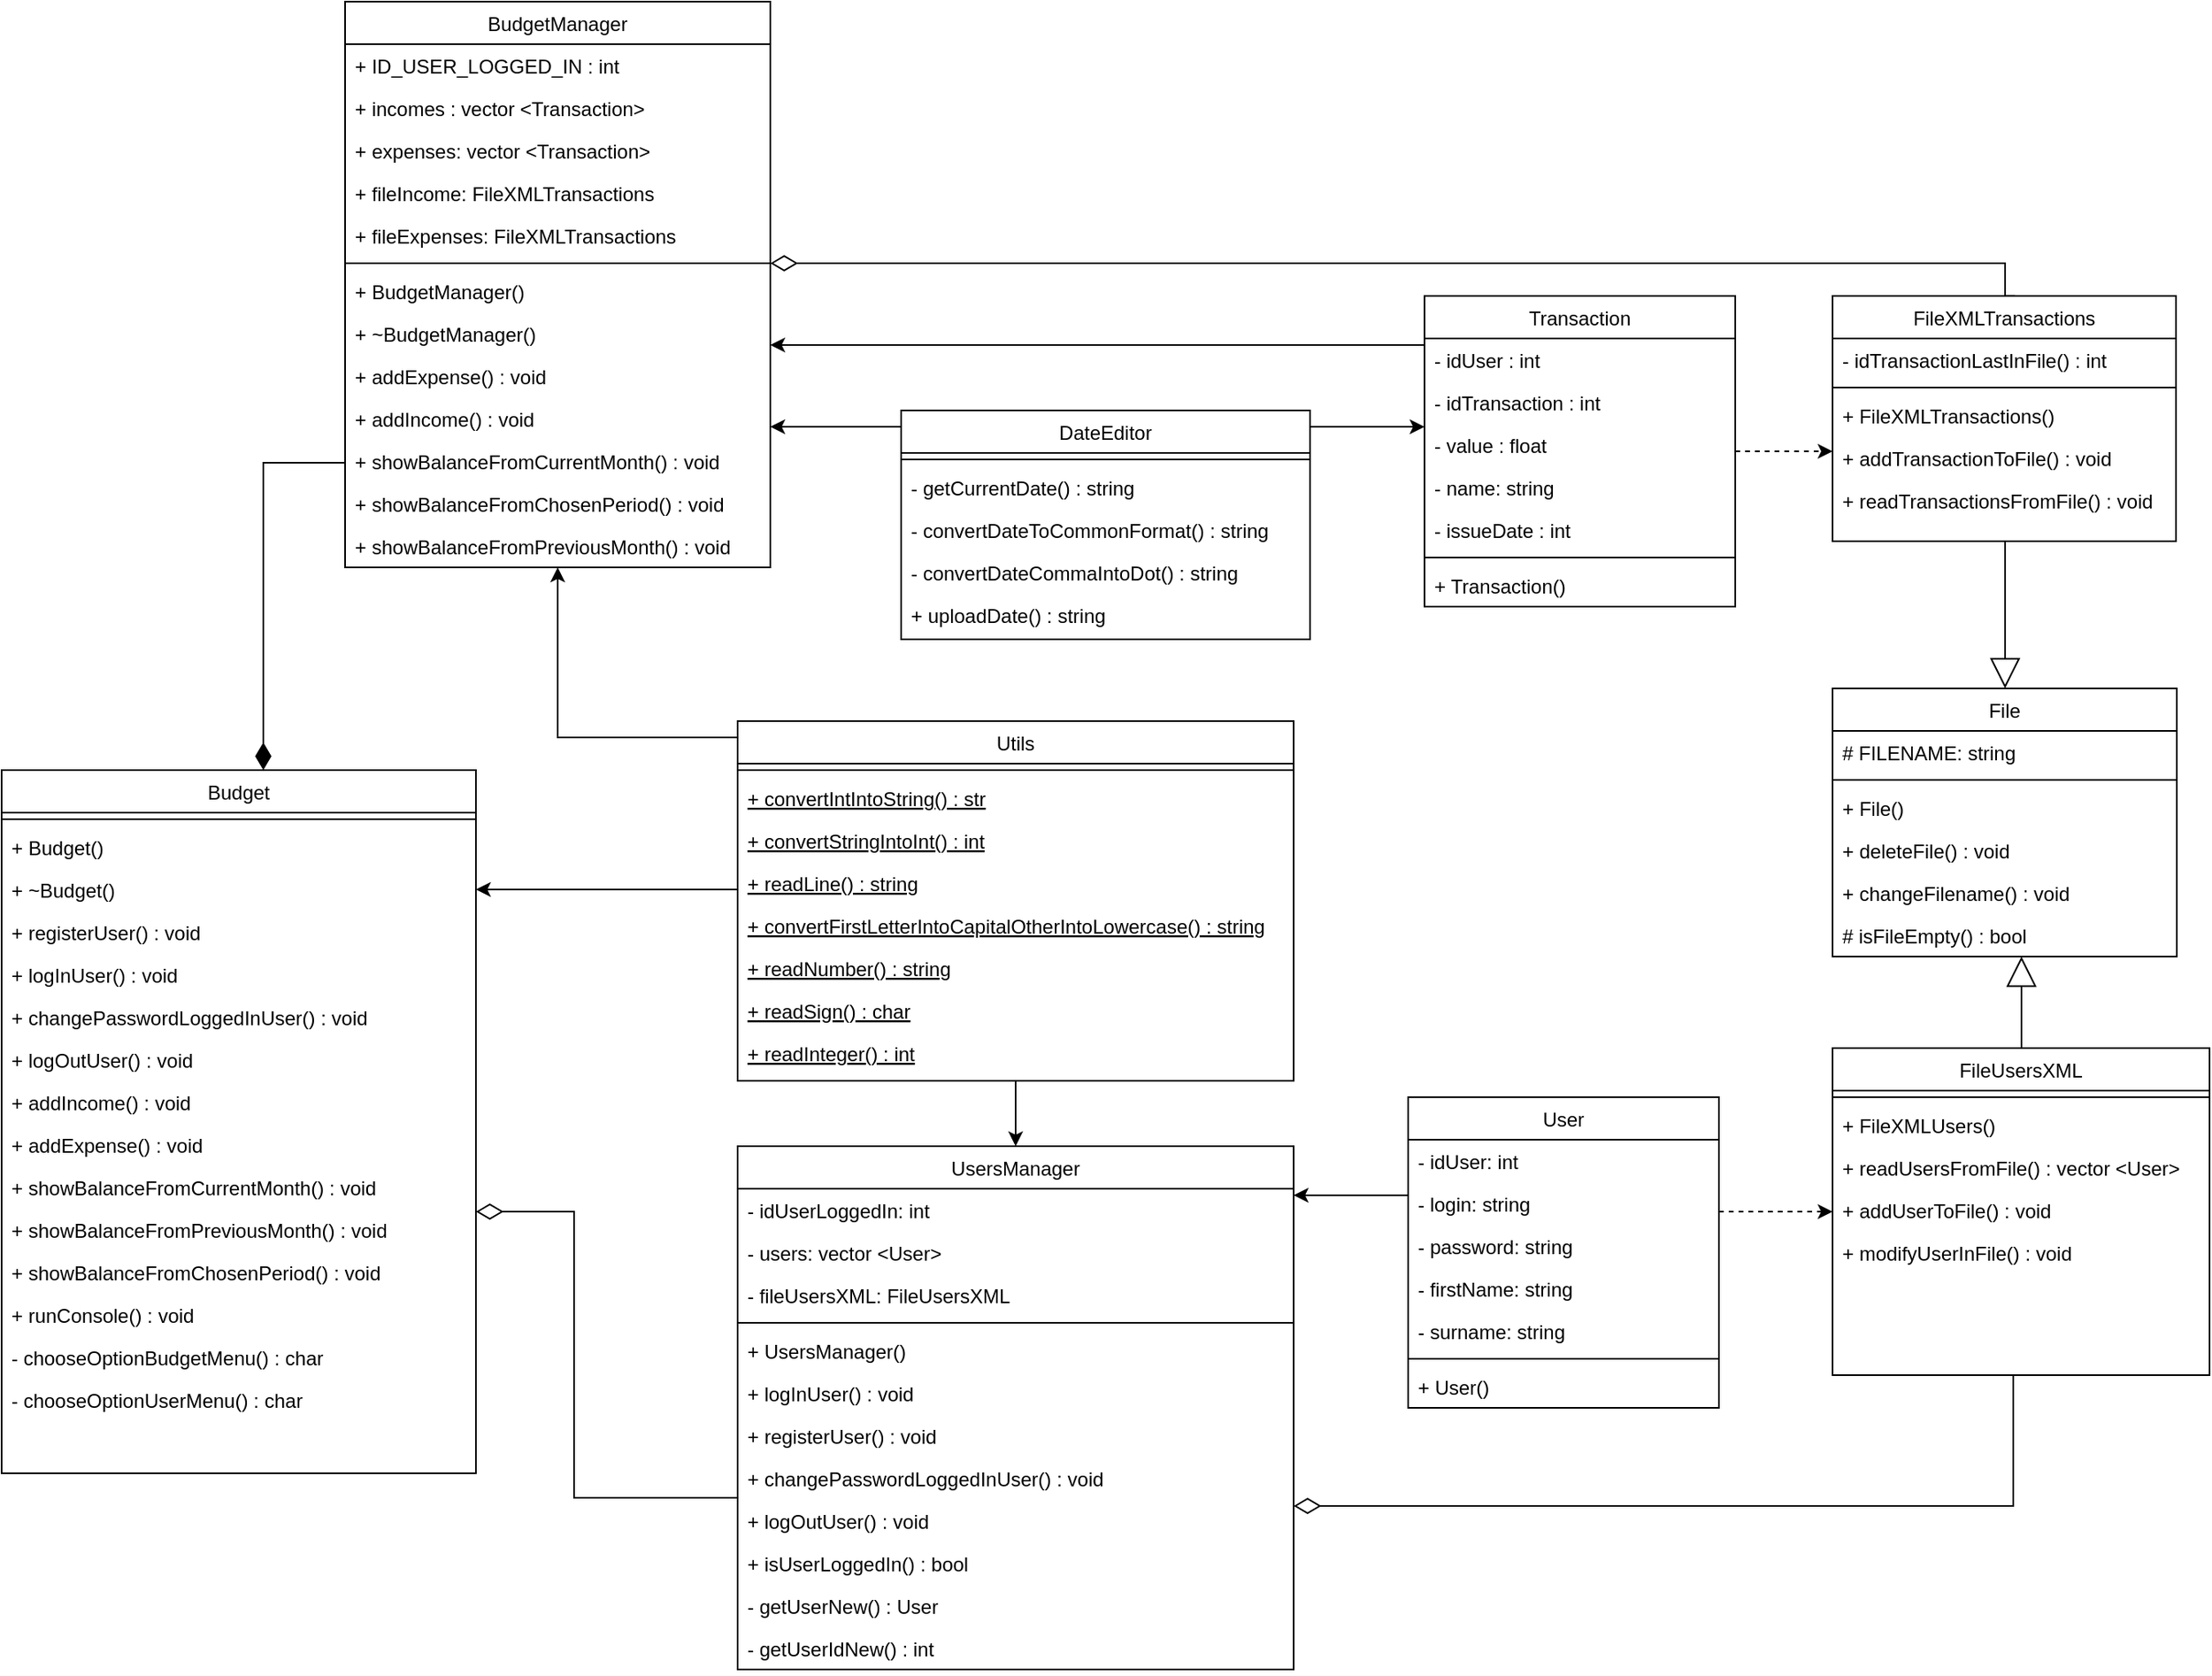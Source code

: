 <mxfile version="14.5.1" type="device"><diagram id="PgTVeZv_qj1ipC6iHO9D" name="Page-1"><mxGraphModel dx="1880" dy="493" grid="1" gridSize="10" guides="1" tooltips="1" connect="1" arrows="1" fold="1" page="1" pageScale="1" pageWidth="827" pageHeight="1169" math="0" shadow="0"><root><mxCell id="0"/><mxCell id="1" parent="0"/><mxCell id="b6l7iNQ2sFVnFvezcEVe-33" value="FileUsersXML" style="swimlane;fontStyle=0;align=center;verticalAlign=top;childLayout=stackLayout;horizontal=1;startSize=26;horizontalStack=0;resizeParent=1;resizeLast=0;collapsible=1;marginBottom=0;rounded=0;shadow=0;strokeWidth=1;" parent="1" vertex="1"><mxGeometry x="449.5" y="720" width="230.5" height="200" as="geometry"><mxRectangle x="230" y="140" width="160" height="26" as="alternateBounds"/></mxGeometry></mxCell><mxCell id="b6l7iNQ2sFVnFvezcEVe-34" value="" style="line;html=1;strokeWidth=1;align=left;verticalAlign=middle;spacingTop=-1;spacingLeft=3;spacingRight=3;rotatable=0;labelPosition=right;points=[];portConstraint=eastwest;" parent="b6l7iNQ2sFVnFvezcEVe-33" vertex="1"><mxGeometry y="26" width="230.5" height="8" as="geometry"/></mxCell><mxCell id="b6l7iNQ2sFVnFvezcEVe-35" value="+ FileXMLUsers()" style="text;align=left;verticalAlign=top;spacingLeft=4;spacingRight=4;overflow=hidden;rotatable=0;points=[[0,0.5],[1,0.5]];portConstraint=eastwest;" parent="b6l7iNQ2sFVnFvezcEVe-33" vertex="1"><mxGeometry y="34" width="230.5" height="26" as="geometry"/></mxCell><mxCell id="b6l7iNQ2sFVnFvezcEVe-37" value="+ readUsersFromFile() : vector &lt;User&gt;" style="text;align=left;verticalAlign=top;spacingLeft=4;spacingRight=4;overflow=hidden;rotatable=0;points=[[0,0.5],[1,0.5]];portConstraint=eastwest;" parent="b6l7iNQ2sFVnFvezcEVe-33" vertex="1"><mxGeometry y="60" width="230.5" height="26" as="geometry"/></mxCell><mxCell id="b6l7iNQ2sFVnFvezcEVe-36" value="+ addUserToFile() : void" style="text;align=left;verticalAlign=top;spacingLeft=4;spacingRight=4;overflow=hidden;rotatable=0;points=[[0,0.5],[1,0.5]];portConstraint=eastwest;" parent="b6l7iNQ2sFVnFvezcEVe-33" vertex="1"><mxGeometry y="86" width="230.5" height="26" as="geometry"/></mxCell><mxCell id="b6l7iNQ2sFVnFvezcEVe-38" value="+ modifyUserInFile() : void" style="text;align=left;verticalAlign=top;spacingLeft=4;spacingRight=4;overflow=hidden;rotatable=0;points=[[0,0.5],[1,0.5]];portConstraint=eastwest;" parent="b6l7iNQ2sFVnFvezcEVe-33" vertex="1"><mxGeometry y="112" width="230.5" height="26" as="geometry"/></mxCell><mxCell id="b6l7iNQ2sFVnFvezcEVe-41" style="edgeStyle=orthogonalEdgeStyle;rounded=0;orthogonalLoop=1;jettySize=auto;html=1;dashed=1;" parent="1" source="b6l7iNQ2sFVnFvezcEVe-60" target="b6l7iNQ2sFVnFvezcEVe-33" edge="1"><mxGeometry relative="1" as="geometry"><Array as="points"><mxPoint x="400" y="820"/><mxPoint x="400" y="820"/></Array><mxPoint x="370" y="810" as="sourcePoint"/></mxGeometry></mxCell><mxCell id="b6l7iNQ2sFVnFvezcEVe-42" value="" style="endArrow=0;html=1;endSize=12;startArrow=diamondThin;startSize=14;startFill=0;edgeStyle=orthogonalEdgeStyle;align=left;verticalAlign=bottom;rounded=0" parent="1" target="b6l7iNQ2sFVnFvezcEVe-33" edge="1"><mxGeometry x="-0.682" y="-30" relative="1" as="geometry"><mxPoint x="120" y="1000" as="sourcePoint"/><mxPoint x="450" y="880" as="targetPoint"/><Array as="points"><mxPoint x="560" y="1000"/></Array><mxPoint as="offset"/></mxGeometry></mxCell><mxCell id="b6l7iNQ2sFVnFvezcEVe-43" value="UsersManager" style="swimlane;fontStyle=0;align=center;verticalAlign=top;childLayout=stackLayout;horizontal=1;startSize=26;horizontalStack=0;resizeParent=1;resizeLast=0;collapsible=1;marginBottom=0;rounded=0;shadow=0;strokeWidth=1;" parent="1" vertex="1"><mxGeometry x="-220" y="780" width="340" height="320" as="geometry"><mxRectangle x="230" y="140" width="160" height="26" as="alternateBounds"/></mxGeometry></mxCell><mxCell id="b6l7iNQ2sFVnFvezcEVe-44" value="- idUserLoggedIn: int" style="text;align=left;verticalAlign=top;spacingLeft=4;spacingRight=4;overflow=hidden;rotatable=0;points=[[0,0.5],[1,0.5]];portConstraint=eastwest;" parent="b6l7iNQ2sFVnFvezcEVe-43" vertex="1"><mxGeometry y="26" width="340" height="26" as="geometry"/></mxCell><mxCell id="b6l7iNQ2sFVnFvezcEVe-45" value="- users: vector &lt;User&gt;" style="text;align=left;verticalAlign=top;spacingLeft=4;spacingRight=4;overflow=hidden;rotatable=0;points=[[0,0.5],[1,0.5]];portConstraint=eastwest;rounded=0;shadow=0;html=0;" parent="b6l7iNQ2sFVnFvezcEVe-43" vertex="1"><mxGeometry y="52" width="340" height="26" as="geometry"/></mxCell><mxCell id="b6l7iNQ2sFVnFvezcEVe-46" value="- fileUsersXML: FileUsersXML" style="text;align=left;verticalAlign=top;spacingLeft=4;spacingRight=4;overflow=hidden;rotatable=0;points=[[0,0.5],[1,0.5]];portConstraint=eastwest;rounded=0;shadow=0;html=0;" parent="b6l7iNQ2sFVnFvezcEVe-43" vertex="1"><mxGeometry y="78" width="340" height="26" as="geometry"/></mxCell><mxCell id="b6l7iNQ2sFVnFvezcEVe-47" value="" style="line;html=1;strokeWidth=1;align=left;verticalAlign=middle;spacingTop=-1;spacingLeft=3;spacingRight=3;rotatable=0;labelPosition=right;points=[];portConstraint=eastwest;" parent="b6l7iNQ2sFVnFvezcEVe-43" vertex="1"><mxGeometry y="104" width="340" height="8" as="geometry"/></mxCell><mxCell id="b6l7iNQ2sFVnFvezcEVe-48" value="+ UsersManager()" style="text;align=left;verticalAlign=top;spacingLeft=4;spacingRight=4;overflow=hidden;rotatable=0;points=[[0,0.5],[1,0.5]];portConstraint=eastwest;" parent="b6l7iNQ2sFVnFvezcEVe-43" vertex="1"><mxGeometry y="112" width="340" height="26" as="geometry"/></mxCell><mxCell id="b6l7iNQ2sFVnFvezcEVe-53" value="+ logInUser() : void" style="text;align=left;verticalAlign=top;spacingLeft=4;spacingRight=4;overflow=hidden;rotatable=0;points=[[0,0.5],[1,0.5]];portConstraint=eastwest;" parent="b6l7iNQ2sFVnFvezcEVe-43" vertex="1"><mxGeometry y="138" width="340" height="26" as="geometry"/></mxCell><mxCell id="b6l7iNQ2sFVnFvezcEVe-52" value="+ registerUser() : void" style="text;align=left;verticalAlign=top;spacingLeft=4;spacingRight=4;overflow=hidden;rotatable=0;points=[[0,0.5],[1,0.5]];portConstraint=eastwest;" parent="b6l7iNQ2sFVnFvezcEVe-43" vertex="1"><mxGeometry y="164" width="340" height="26" as="geometry"/></mxCell><mxCell id="b6l7iNQ2sFVnFvezcEVe-54" value="+ changePasswordLoggedInUser() : void" style="text;align=left;verticalAlign=top;spacingLeft=4;spacingRight=4;overflow=hidden;rotatable=0;points=[[0,0.5],[1,0.5]];portConstraint=eastwest;" parent="b6l7iNQ2sFVnFvezcEVe-43" vertex="1"><mxGeometry y="190" width="340" height="26" as="geometry"/></mxCell><mxCell id="b6l7iNQ2sFVnFvezcEVe-55" value="+ logOutUser() : void" style="text;align=left;verticalAlign=top;spacingLeft=4;spacingRight=4;overflow=hidden;rotatable=0;points=[[0,0.5],[1,0.5]];portConstraint=eastwest;" parent="b6l7iNQ2sFVnFvezcEVe-43" vertex="1"><mxGeometry y="216" width="340" height="26" as="geometry"/></mxCell><mxCell id="qV7cmnqvFE4Ej39RhBXp-1" value="+ isUserLoggedIn() : bool" style="text;align=left;verticalAlign=top;spacingLeft=4;spacingRight=4;overflow=hidden;rotatable=0;points=[[0,0.5],[1,0.5]];portConstraint=eastwest;" vertex="1" parent="b6l7iNQ2sFVnFvezcEVe-43"><mxGeometry y="242" width="340" height="26" as="geometry"/></mxCell><mxCell id="qV7cmnqvFE4Ej39RhBXp-3" value="- getUserNew() : User" style="text;align=left;verticalAlign=top;spacingLeft=4;spacingRight=4;overflow=hidden;rotatable=0;points=[[0,0.5],[1,0.5]];portConstraint=eastwest;" vertex="1" parent="b6l7iNQ2sFVnFvezcEVe-43"><mxGeometry y="268" width="340" height="26" as="geometry"/></mxCell><mxCell id="qV7cmnqvFE4Ej39RhBXp-2" value="- getUserIdNew() : int" style="text;align=left;verticalAlign=top;spacingLeft=4;spacingRight=4;overflow=hidden;rotatable=0;points=[[0,0.5],[1,0.5]];portConstraint=eastwest;" vertex="1" parent="b6l7iNQ2sFVnFvezcEVe-43"><mxGeometry y="294" width="340" height="26" as="geometry"/></mxCell><mxCell id="b6l7iNQ2sFVnFvezcEVe-59" style="edgeStyle=orthogonalEdgeStyle;rounded=0;orthogonalLoop=1;jettySize=auto;html=1;" parent="1" source="b6l7iNQ2sFVnFvezcEVe-60" target="b6l7iNQ2sFVnFvezcEVe-43" edge="1"><mxGeometry relative="1" as="geometry"><Array as="points"><mxPoint x="150" y="810"/><mxPoint x="150" y="810"/></Array></mxGeometry></mxCell><mxCell id="b6l7iNQ2sFVnFvezcEVe-60" value="User" style="swimlane;fontStyle=0;align=center;verticalAlign=top;childLayout=stackLayout;horizontal=1;startSize=26;horizontalStack=0;resizeParent=1;resizeLast=0;collapsible=1;marginBottom=0;rounded=0;shadow=0;strokeWidth=1;" parent="1" vertex="1"><mxGeometry x="190" y="750" width="190" height="190" as="geometry"><mxRectangle x="230" y="140" width="160" height="26" as="alternateBounds"/></mxGeometry></mxCell><mxCell id="b6l7iNQ2sFVnFvezcEVe-84" value="- idUser: int" style="text;align=left;verticalAlign=top;spacingLeft=4;spacingRight=4;overflow=hidden;rotatable=0;points=[[0,0.5],[1,0.5]];portConstraint=eastwest;" parent="b6l7iNQ2sFVnFvezcEVe-60" vertex="1"><mxGeometry y="26" width="190" height="26" as="geometry"/></mxCell><mxCell id="b6l7iNQ2sFVnFvezcEVe-63" value="- login: string" style="text;align=left;verticalAlign=top;spacingLeft=4;spacingRight=4;overflow=hidden;rotatable=0;points=[[0,0.5],[1,0.5]];portConstraint=eastwest;rounded=0;shadow=0;html=0;" parent="b6l7iNQ2sFVnFvezcEVe-60" vertex="1"><mxGeometry y="52" width="190" height="26" as="geometry"/></mxCell><mxCell id="b6l7iNQ2sFVnFvezcEVe-62" value="- password: string" style="text;align=left;verticalAlign=top;spacingLeft=4;spacingRight=4;overflow=hidden;rotatable=0;points=[[0,0.5],[1,0.5]];portConstraint=eastwest;rounded=0;shadow=0;html=0;" parent="b6l7iNQ2sFVnFvezcEVe-60" vertex="1"><mxGeometry y="78" width="190" height="26" as="geometry"/></mxCell><mxCell id="b6l7iNQ2sFVnFvezcEVe-85" value="- firstName: string" style="text;align=left;verticalAlign=top;spacingLeft=4;spacingRight=4;overflow=hidden;rotatable=0;points=[[0,0.5],[1,0.5]];portConstraint=eastwest;" parent="b6l7iNQ2sFVnFvezcEVe-60" vertex="1"><mxGeometry y="104" width="190" height="26" as="geometry"/></mxCell><mxCell id="b6l7iNQ2sFVnFvezcEVe-61" value="- surname: string" style="text;align=left;verticalAlign=top;spacingLeft=4;spacingRight=4;overflow=hidden;rotatable=0;points=[[0,0.5],[1,0.5]];portConstraint=eastwest;" parent="b6l7iNQ2sFVnFvezcEVe-60" vertex="1"><mxGeometry y="130" width="190" height="26" as="geometry"/></mxCell><mxCell id="b6l7iNQ2sFVnFvezcEVe-64" value="" style="line;html=1;strokeWidth=1;align=left;verticalAlign=middle;spacingTop=-1;spacingLeft=3;spacingRight=3;rotatable=0;labelPosition=right;points=[];portConstraint=eastwest;" parent="b6l7iNQ2sFVnFvezcEVe-60" vertex="1"><mxGeometry y="156" width="190" height="8" as="geometry"/></mxCell><mxCell id="b6l7iNQ2sFVnFvezcEVe-65" value="+ User()" style="text;align=left;verticalAlign=top;spacingLeft=4;spacingRight=4;overflow=hidden;rotatable=0;points=[[0,0.5],[1,0.5]];portConstraint=eastwest;" parent="b6l7iNQ2sFVnFvezcEVe-60" vertex="1"><mxGeometry y="164" width="190" height="26" as="geometry"/></mxCell><mxCell id="b6l7iNQ2sFVnFvezcEVe-66" style="edgeStyle=orthogonalEdgeStyle;rounded=0;orthogonalLoop=1;jettySize=auto;html=1;dashed=0;" parent="1" source="b6l7iNQ2sFVnFvezcEVe-67" target="b6l7iNQ2sFVnFvezcEVe-43" edge="1"><mxGeometry relative="1" as="geometry"><mxPoint x="70" y="570" as="sourcePoint"/><mxPoint x="70" y="670" as="targetPoint"/><Array as="points"/></mxGeometry></mxCell><mxCell id="b6l7iNQ2sFVnFvezcEVe-206" style="edgeStyle=orthogonalEdgeStyle;rounded=0;orthogonalLoop=1;jettySize=auto;html=1;" parent="1" source="b6l7iNQ2sFVnFvezcEVe-67" target="b6l7iNQ2sFVnFvezcEVe-150" edge="1"><mxGeometry relative="1" as="geometry"><Array as="points"><mxPoint x="-330" y="530"/></Array></mxGeometry></mxCell><mxCell id="b6l7iNQ2sFVnFvezcEVe-210" style="edgeStyle=orthogonalEdgeStyle;rounded=0;orthogonalLoop=1;jettySize=auto;html=1;" parent="1" source="b6l7iNQ2sFVnFvezcEVe-67" target="b6l7iNQ2sFVnFvezcEVe-128" edge="1"><mxGeometry relative="1" as="geometry"><mxPoint x="-350" y="630" as="targetPoint"/><Array as="points"><mxPoint x="-260" y="623"/><mxPoint x="-260" y="623"/></Array></mxGeometry></mxCell><mxCell id="b6l7iNQ2sFVnFvezcEVe-67" value="Utils" style="swimlane;fontStyle=0;align=center;verticalAlign=top;childLayout=stackLayout;horizontal=1;startSize=26;horizontalStack=0;resizeParent=1;resizeLast=0;collapsible=1;marginBottom=0;rounded=0;shadow=0;strokeWidth=1;" parent="1" vertex="1"><mxGeometry x="-220" y="520" width="340" height="220" as="geometry"><mxRectangle x="230" y="140" width="160" height="26" as="alternateBounds"/></mxGeometry></mxCell><mxCell id="b6l7iNQ2sFVnFvezcEVe-68" value="" style="line;html=1;strokeWidth=1;align=left;verticalAlign=middle;spacingTop=-1;spacingLeft=3;spacingRight=3;rotatable=0;labelPosition=right;points=[];portConstraint=eastwest;" parent="b6l7iNQ2sFVnFvezcEVe-67" vertex="1"><mxGeometry y="26" width="340" height="8" as="geometry"/></mxCell><mxCell id="b6l7iNQ2sFVnFvezcEVe-69" value="+ convertIntIntoString() : str" style="text;align=left;verticalAlign=top;spacingLeft=4;spacingRight=4;overflow=hidden;rotatable=0;points=[[0,0.5],[1,0.5]];portConstraint=eastwest;fontStyle=4" parent="b6l7iNQ2sFVnFvezcEVe-67" vertex="1"><mxGeometry y="34" width="340" height="26" as="geometry"/></mxCell><mxCell id="b6l7iNQ2sFVnFvezcEVe-70" value="+ convertStringIntoInt() : int" style="text;align=left;verticalAlign=top;spacingLeft=4;spacingRight=4;overflow=hidden;rotatable=0;points=[[0,0.5],[1,0.5]];portConstraint=eastwest;fontStyle=4" parent="b6l7iNQ2sFVnFvezcEVe-67" vertex="1"><mxGeometry y="60" width="340" height="26" as="geometry"/></mxCell><mxCell id="b6l7iNQ2sFVnFvezcEVe-71" value="+ readLine() : string" style="text;align=left;verticalAlign=top;spacingLeft=4;spacingRight=4;overflow=hidden;rotatable=0;points=[[0,0.5],[1,0.5]];portConstraint=eastwest;fontStyle=4" parent="b6l7iNQ2sFVnFvezcEVe-67" vertex="1"><mxGeometry y="86" width="340" height="26" as="geometry"/></mxCell><mxCell id="b6l7iNQ2sFVnFvezcEVe-72" value="+ convertFirstLetterIntoCapitalOtherIntoLowercase() : string" style="text;align=left;verticalAlign=top;spacingLeft=4;spacingRight=4;overflow=hidden;rotatable=0;points=[[0,0.5],[1,0.5]];portConstraint=eastwest;fontStyle=4" parent="b6l7iNQ2sFVnFvezcEVe-67" vertex="1"><mxGeometry y="112" width="340" height="26" as="geometry"/></mxCell><mxCell id="b6l7iNQ2sFVnFvezcEVe-73" value="+ readNumber() : string" style="text;align=left;verticalAlign=top;spacingLeft=4;spacingRight=4;overflow=hidden;rotatable=0;points=[[0,0.5],[1,0.5]];portConstraint=eastwest;fontStyle=4" parent="b6l7iNQ2sFVnFvezcEVe-67" vertex="1"><mxGeometry y="138" width="340" height="26" as="geometry"/></mxCell><mxCell id="b6l7iNQ2sFVnFvezcEVe-74" value="+ readSign() : char" style="text;align=left;verticalAlign=top;spacingLeft=4;spacingRight=4;overflow=hidden;rotatable=0;points=[[0,0.5],[1,0.5]];portConstraint=eastwest;fontStyle=4" parent="b6l7iNQ2sFVnFvezcEVe-67" vertex="1"><mxGeometry y="164" width="340" height="26" as="geometry"/></mxCell><mxCell id="b6l7iNQ2sFVnFvezcEVe-75" value="+ readInteger() : int" style="text;align=left;verticalAlign=top;spacingLeft=4;spacingRight=4;overflow=hidden;rotatable=0;points=[[0,0.5],[1,0.5]];portConstraint=eastwest;fontStyle=4" parent="b6l7iNQ2sFVnFvezcEVe-67" vertex="1"><mxGeometry y="190" width="340" height="26" as="geometry"/></mxCell><mxCell id="b6l7iNQ2sFVnFvezcEVe-76" value="File" style="swimlane;fontStyle=0;align=center;verticalAlign=top;childLayout=stackLayout;horizontal=1;startSize=26;horizontalStack=0;resizeParent=1;resizeLast=0;collapsible=1;marginBottom=0;rounded=0;shadow=0;strokeWidth=1;" parent="1" vertex="1"><mxGeometry x="449.5" y="500" width="210.5" height="164" as="geometry"><mxRectangle x="230" y="140" width="160" height="26" as="alternateBounds"/></mxGeometry></mxCell><mxCell id="b6l7iNQ2sFVnFvezcEVe-78" value="# FILENAME: string" style="text;align=left;verticalAlign=top;spacingLeft=4;spacingRight=4;overflow=hidden;rotatable=0;points=[[0,0.5],[1,0.5]];portConstraint=eastwest;rounded=0;shadow=0;html=0;" parent="b6l7iNQ2sFVnFvezcEVe-76" vertex="1"><mxGeometry y="26" width="210.5" height="26" as="geometry"/></mxCell><mxCell id="b6l7iNQ2sFVnFvezcEVe-79" value="" style="line;html=1;strokeWidth=1;align=left;verticalAlign=middle;spacingTop=-1;spacingLeft=3;spacingRight=3;rotatable=0;labelPosition=right;points=[];portConstraint=eastwest;" parent="b6l7iNQ2sFVnFvezcEVe-76" vertex="1"><mxGeometry y="52" width="210.5" height="8" as="geometry"/></mxCell><mxCell id="b6l7iNQ2sFVnFvezcEVe-80" value="+ File()" style="text;align=left;verticalAlign=top;spacingLeft=4;spacingRight=4;overflow=hidden;rotatable=0;points=[[0,0.5],[1,0.5]];portConstraint=eastwest;" parent="b6l7iNQ2sFVnFvezcEVe-76" vertex="1"><mxGeometry y="60" width="210.5" height="26" as="geometry"/></mxCell><mxCell id="b6l7iNQ2sFVnFvezcEVe-81" value="+ deleteFile() : void" style="text;align=left;verticalAlign=top;spacingLeft=4;spacingRight=4;overflow=hidden;rotatable=0;points=[[0,0.5],[1,0.5]];portConstraint=eastwest;" parent="b6l7iNQ2sFVnFvezcEVe-76" vertex="1"><mxGeometry y="86" width="210.5" height="26" as="geometry"/></mxCell><mxCell id="b6l7iNQ2sFVnFvezcEVe-82" value="+ changeFilename() : void" style="text;align=left;verticalAlign=top;spacingLeft=4;spacingRight=4;overflow=hidden;rotatable=0;points=[[0,0.5],[1,0.5]];portConstraint=eastwest;" parent="b6l7iNQ2sFVnFvezcEVe-76" vertex="1"><mxGeometry y="112" width="210.5" height="26" as="geometry"/></mxCell><mxCell id="b6l7iNQ2sFVnFvezcEVe-83" value="# isFileEmpty() : bool" style="text;align=left;verticalAlign=top;spacingLeft=4;spacingRight=4;overflow=hidden;rotatable=0;points=[[0,0.5],[1,0.5]];portConstraint=eastwest;" parent="b6l7iNQ2sFVnFvezcEVe-76" vertex="1"><mxGeometry y="138" width="210.5" height="26" as="geometry"/></mxCell><mxCell id="b6l7iNQ2sFVnFvezcEVe-122" value="Budget" style="swimlane;fontStyle=0;align=center;verticalAlign=top;childLayout=stackLayout;horizontal=1;startSize=26;horizontalStack=0;resizeParent=1;resizeLast=0;collapsible=1;marginBottom=0;rounded=0;shadow=0;strokeWidth=1;" parent="1" vertex="1"><mxGeometry x="-670" y="550" width="290" height="430" as="geometry"><mxRectangle x="230" y="140" width="160" height="26" as="alternateBounds"/></mxGeometry></mxCell><mxCell id="b6l7iNQ2sFVnFvezcEVe-126" value="" style="line;html=1;strokeWidth=1;align=left;verticalAlign=middle;spacingTop=-1;spacingLeft=3;spacingRight=3;rotatable=0;labelPosition=right;points=[];portConstraint=eastwest;" parent="b6l7iNQ2sFVnFvezcEVe-122" vertex="1"><mxGeometry y="26" width="290" height="8" as="geometry"/></mxCell><mxCell id="b6l7iNQ2sFVnFvezcEVe-127" value="+ Budget()" style="text;align=left;verticalAlign=top;spacingLeft=4;spacingRight=4;overflow=hidden;rotatable=0;points=[[0,0.5],[1,0.5]];portConstraint=eastwest;" parent="b6l7iNQ2sFVnFvezcEVe-122" vertex="1"><mxGeometry y="34" width="290" height="26" as="geometry"/></mxCell><mxCell id="b6l7iNQ2sFVnFvezcEVe-128" value="+ ~Budget()" style="text;align=left;verticalAlign=top;spacingLeft=4;spacingRight=4;overflow=hidden;rotatable=0;points=[[0,0.5],[1,0.5]];portConstraint=eastwest;" parent="b6l7iNQ2sFVnFvezcEVe-122" vertex="1"><mxGeometry y="60" width="290" height="26" as="geometry"/></mxCell><mxCell id="b6l7iNQ2sFVnFvezcEVe-143" value="+ registerUser() : void" style="text;align=left;verticalAlign=top;spacingLeft=4;spacingRight=4;overflow=hidden;rotatable=0;points=[[0,0.5],[1,0.5]];portConstraint=eastwest;" parent="b6l7iNQ2sFVnFvezcEVe-122" vertex="1"><mxGeometry y="86" width="290" height="26" as="geometry"/></mxCell><mxCell id="b6l7iNQ2sFVnFvezcEVe-145" value="+ logInUser() : void" style="text;align=left;verticalAlign=top;spacingLeft=4;spacingRight=4;overflow=hidden;rotatable=0;points=[[0,0.5],[1,0.5]];portConstraint=eastwest;" parent="b6l7iNQ2sFVnFvezcEVe-122" vertex="1"><mxGeometry y="112" width="290" height="26" as="geometry"/></mxCell><mxCell id="b6l7iNQ2sFVnFvezcEVe-146" value="+ changePasswordLoggedInUser() : void" style="text;align=left;verticalAlign=top;spacingLeft=4;spacingRight=4;overflow=hidden;rotatable=0;points=[[0,0.5],[1,0.5]];portConstraint=eastwest;" parent="b6l7iNQ2sFVnFvezcEVe-122" vertex="1"><mxGeometry y="138" width="290" height="26" as="geometry"/></mxCell><mxCell id="b6l7iNQ2sFVnFvezcEVe-147" value="+ logOutUser() : void" style="text;align=left;verticalAlign=top;spacingLeft=4;spacingRight=4;overflow=hidden;rotatable=0;points=[[0,0.5],[1,0.5]];portConstraint=eastwest;" parent="b6l7iNQ2sFVnFvezcEVe-122" vertex="1"><mxGeometry y="164" width="290" height="26" as="geometry"/></mxCell><mxCell id="b6l7iNQ2sFVnFvezcEVe-129" value="+ addIncome() : void" style="text;align=left;verticalAlign=top;spacingLeft=4;spacingRight=4;overflow=hidden;rotatable=0;points=[[0,0.5],[1,0.5]];portConstraint=eastwest;" parent="b6l7iNQ2sFVnFvezcEVe-122" vertex="1"><mxGeometry y="190" width="290" height="26" as="geometry"/></mxCell><mxCell id="b6l7iNQ2sFVnFvezcEVe-130" value="+ addExpense() : void" style="text;align=left;verticalAlign=top;spacingLeft=4;spacingRight=4;overflow=hidden;rotatable=0;points=[[0,0.5],[1,0.5]];portConstraint=eastwest;" parent="b6l7iNQ2sFVnFvezcEVe-122" vertex="1"><mxGeometry y="216" width="290" height="26" as="geometry"/></mxCell><mxCell id="b6l7iNQ2sFVnFvezcEVe-131" value="+ showBalanceFromCurrentMonth() : void" style="text;align=left;verticalAlign=top;spacingLeft=4;spacingRight=4;overflow=hidden;rotatable=0;points=[[0,0.5],[1,0.5]];portConstraint=eastwest;" parent="b6l7iNQ2sFVnFvezcEVe-122" vertex="1"><mxGeometry y="242" width="290" height="26" as="geometry"/></mxCell><mxCell id="b6l7iNQ2sFVnFvezcEVe-142" value="+ showBalanceFromPreviousMonth() : void" style="text;align=left;verticalAlign=top;spacingLeft=4;spacingRight=4;overflow=hidden;rotatable=0;points=[[0,0.5],[1,0.5]];portConstraint=eastwest;" parent="b6l7iNQ2sFVnFvezcEVe-122" vertex="1"><mxGeometry y="268" width="290" height="26" as="geometry"/></mxCell><mxCell id="b6l7iNQ2sFVnFvezcEVe-132" value="+ showBalanceFromChosenPeriod() : void" style="text;align=left;verticalAlign=top;spacingLeft=4;spacingRight=4;overflow=hidden;rotatable=0;points=[[0,0.5],[1,0.5]];portConstraint=eastwest;" parent="b6l7iNQ2sFVnFvezcEVe-122" vertex="1"><mxGeometry y="294" width="290" height="26" as="geometry"/></mxCell><mxCell id="b6l7iNQ2sFVnFvezcEVe-139" value="+ runConsole() : void" style="text;align=left;verticalAlign=top;spacingLeft=4;spacingRight=4;overflow=hidden;rotatable=0;points=[[0,0.5],[1,0.5]];portConstraint=eastwest;" parent="b6l7iNQ2sFVnFvezcEVe-122" vertex="1"><mxGeometry y="320" width="290" height="26" as="geometry"/></mxCell><mxCell id="b6l7iNQ2sFVnFvezcEVe-140" value="- chooseOptionBudgetMenu() : char" style="text;align=left;verticalAlign=top;spacingLeft=4;spacingRight=4;overflow=hidden;rotatable=0;points=[[0,0.5],[1,0.5]];portConstraint=eastwest;" parent="b6l7iNQ2sFVnFvezcEVe-122" vertex="1"><mxGeometry y="346" width="290" height="26" as="geometry"/></mxCell><mxCell id="b6l7iNQ2sFVnFvezcEVe-141" value="- chooseOptionUserMenu() : char" style="text;align=left;verticalAlign=top;spacingLeft=4;spacingRight=4;overflow=hidden;rotatable=0;points=[[0,0.5],[1,0.5]];portConstraint=eastwest;" parent="b6l7iNQ2sFVnFvezcEVe-122" vertex="1"><mxGeometry y="372" width="290" height="26" as="geometry"/></mxCell><mxCell id="b6l7iNQ2sFVnFvezcEVe-148" value="" style="endArrow=0;html=1;endSize=12;startArrow=diamondThin;startSize=14;startFill=0;edgeStyle=orthogonalEdgeStyle;align=left;verticalAlign=bottom;rounded=0" parent="1" source="b6l7iNQ2sFVnFvezcEVe-122" target="b6l7iNQ2sFVnFvezcEVe-43" edge="1"><mxGeometry x="-0.682" y="-30" relative="1" as="geometry"><mxPoint x="-830" y="1170" as="sourcePoint"/><mxPoint x="-240.0" y="1090.0" as="targetPoint"/><Array as="points"><mxPoint x="-320" y="820"/><mxPoint x="-320" y="995"/></Array><mxPoint as="offset"/></mxGeometry></mxCell><mxCell id="b6l7iNQ2sFVnFvezcEVe-150" value="BudgetManager" style="swimlane;fontStyle=0;align=center;verticalAlign=top;childLayout=stackLayout;horizontal=1;startSize=26;horizontalStack=0;resizeParent=1;resizeLast=0;collapsible=1;marginBottom=0;rounded=0;shadow=0;strokeWidth=1;" parent="1" vertex="1"><mxGeometry x="-460" y="80" width="260" height="346" as="geometry"><mxRectangle x="230" y="140" width="160" height="26" as="alternateBounds"/></mxGeometry></mxCell><mxCell id="b6l7iNQ2sFVnFvezcEVe-240" value="+ ID_USER_LOGGED_IN : int " style="text;align=left;verticalAlign=top;spacingLeft=4;spacingRight=4;overflow=hidden;rotatable=0;points=[[0,0.5],[1,0.5]];portConstraint=eastwest;" parent="b6l7iNQ2sFVnFvezcEVe-150" vertex="1"><mxGeometry y="26" width="260" height="26" as="geometry"/></mxCell><mxCell id="b6l7iNQ2sFVnFvezcEVe-234" value="+ incomes : vector &lt;Transaction&gt;" style="text;align=left;verticalAlign=top;spacingLeft=4;spacingRight=4;overflow=hidden;rotatable=0;points=[[0,0.5],[1,0.5]];portConstraint=eastwest;" parent="b6l7iNQ2sFVnFvezcEVe-150" vertex="1"><mxGeometry y="52" width="260" height="26" as="geometry"/></mxCell><mxCell id="b6l7iNQ2sFVnFvezcEVe-235" value="+ expenses: vector &lt;Transaction&gt;" style="text;align=left;verticalAlign=top;spacingLeft=4;spacingRight=4;overflow=hidden;rotatable=0;points=[[0,0.5],[1,0.5]];portConstraint=eastwest;" parent="b6l7iNQ2sFVnFvezcEVe-150" vertex="1"><mxGeometry y="78" width="260" height="26" as="geometry"/></mxCell><mxCell id="b6l7iNQ2sFVnFvezcEVe-236" value="+ fileIncome: FileXMLTransactions" style="text;align=left;verticalAlign=top;spacingLeft=4;spacingRight=4;overflow=hidden;rotatable=0;points=[[0,0.5],[1,0.5]];portConstraint=eastwest;" parent="b6l7iNQ2sFVnFvezcEVe-150" vertex="1"><mxGeometry y="104" width="260" height="26" as="geometry"/></mxCell><mxCell id="b6l7iNQ2sFVnFvezcEVe-188" value="+ fileExpenses: FileXMLTransactions" style="text;align=left;verticalAlign=top;spacingLeft=4;spacingRight=4;overflow=hidden;rotatable=0;points=[[0,0.5],[1,0.5]];portConstraint=eastwest;" parent="b6l7iNQ2sFVnFvezcEVe-150" vertex="1"><mxGeometry y="130" width="260" height="26" as="geometry"/></mxCell><mxCell id="b6l7iNQ2sFVnFvezcEVe-151" value="" style="line;html=1;strokeWidth=1;align=left;verticalAlign=middle;spacingTop=-1;spacingLeft=3;spacingRight=3;rotatable=0;labelPosition=right;points=[];portConstraint=eastwest;" parent="b6l7iNQ2sFVnFvezcEVe-150" vertex="1"><mxGeometry y="156" width="260" height="8" as="geometry"/></mxCell><mxCell id="b6l7iNQ2sFVnFvezcEVe-189" value="+ BudgetManager()" style="text;align=left;verticalAlign=top;spacingLeft=4;spacingRight=4;overflow=hidden;rotatable=0;points=[[0,0.5],[1,0.5]];portConstraint=eastwest;" parent="b6l7iNQ2sFVnFvezcEVe-150" vertex="1"><mxGeometry y="164" width="260" height="26" as="geometry"/></mxCell><mxCell id="b6l7iNQ2sFVnFvezcEVe-174" value="+ ~BudgetManager()" style="text;align=left;verticalAlign=top;spacingLeft=4;spacingRight=4;overflow=hidden;rotatable=0;points=[[0,0.5],[1,0.5]];portConstraint=eastwest;" parent="b6l7iNQ2sFVnFvezcEVe-150" vertex="1"><mxGeometry y="190" width="260" height="26" as="geometry"/></mxCell><mxCell id="b6l7iNQ2sFVnFvezcEVe-187" value="+ addExpense() : void " style="text;align=left;verticalAlign=top;spacingLeft=4;spacingRight=4;overflow=hidden;rotatable=0;points=[[0,0.5],[1,0.5]];portConstraint=eastwest;" parent="b6l7iNQ2sFVnFvezcEVe-150" vertex="1"><mxGeometry y="216" width="260" height="26" as="geometry"/></mxCell><mxCell id="b6l7iNQ2sFVnFvezcEVe-183" value="+ addIncome() : void " style="text;align=left;verticalAlign=top;spacingLeft=4;spacingRight=4;overflow=hidden;rotatable=0;points=[[0,0.5],[1,0.5]];portConstraint=eastwest;" parent="b6l7iNQ2sFVnFvezcEVe-150" vertex="1"><mxGeometry y="242" width="260" height="26" as="geometry"/></mxCell><mxCell id="b6l7iNQ2sFVnFvezcEVe-237" value="+ showBalanceFromCurrentMonth() : void" style="text;align=left;verticalAlign=top;spacingLeft=4;spacingRight=4;overflow=hidden;rotatable=0;points=[[0,0.5],[1,0.5]];portConstraint=eastwest;" parent="b6l7iNQ2sFVnFvezcEVe-150" vertex="1"><mxGeometry y="268" width="260" height="26" as="geometry"/></mxCell><mxCell id="b6l7iNQ2sFVnFvezcEVe-239" value="+ showBalanceFromChosenPeriod() : void" style="text;align=left;verticalAlign=top;spacingLeft=4;spacingRight=4;overflow=hidden;rotatable=0;points=[[0,0.5],[1,0.5]];portConstraint=eastwest;" parent="b6l7iNQ2sFVnFvezcEVe-150" vertex="1"><mxGeometry y="294" width="260" height="26" as="geometry"/></mxCell><mxCell id="b6l7iNQ2sFVnFvezcEVe-238" value="+ showBalanceFromPreviousMonth() : void" style="text;align=left;verticalAlign=top;spacingLeft=4;spacingRight=4;overflow=hidden;rotatable=0;points=[[0,0.5],[1,0.5]];portConstraint=eastwest;" parent="b6l7iNQ2sFVnFvezcEVe-150" vertex="1"><mxGeometry y="320" width="260" height="26" as="geometry"/></mxCell><mxCell id="b6l7iNQ2sFVnFvezcEVe-205" style="edgeStyle=orthogonalEdgeStyle;rounded=0;orthogonalLoop=1;jettySize=auto;html=1;" parent="1" source="b6l7iNQ2sFVnFvezcEVe-175" target="b6l7iNQ2sFVnFvezcEVe-150" edge="1"><mxGeometry relative="1" as="geometry"><Array as="points"><mxPoint x="-160" y="340"/><mxPoint x="-160" y="340"/></Array></mxGeometry></mxCell><mxCell id="qV7cmnqvFE4Ej39RhBXp-7" style="edgeStyle=orthogonalEdgeStyle;rounded=0;orthogonalLoop=1;jettySize=auto;html=1;" edge="1" parent="1" source="b6l7iNQ2sFVnFvezcEVe-175" target="b6l7iNQ2sFVnFvezcEVe-196"><mxGeometry relative="1" as="geometry"><Array as="points"><mxPoint x="170" y="340"/><mxPoint x="170" y="340"/></Array></mxGeometry></mxCell><mxCell id="b6l7iNQ2sFVnFvezcEVe-175" value="DateEditor" style="swimlane;fontStyle=0;align=center;verticalAlign=top;childLayout=stackLayout;horizontal=1;startSize=26;horizontalStack=0;resizeParent=1;resizeLast=0;collapsible=1;marginBottom=0;rounded=0;shadow=0;strokeWidth=1;" parent="1" vertex="1"><mxGeometry x="-120" y="330" width="250" height="140" as="geometry"><mxRectangle x="230" y="140" width="160" height="26" as="alternateBounds"/></mxGeometry></mxCell><mxCell id="b6l7iNQ2sFVnFvezcEVe-176" value="" style="line;html=1;strokeWidth=1;align=left;verticalAlign=middle;spacingTop=-1;spacingLeft=3;spacingRight=3;rotatable=0;labelPosition=right;points=[];portConstraint=eastwest;" parent="b6l7iNQ2sFVnFvezcEVe-175" vertex="1"><mxGeometry y="26" width="250" height="8" as="geometry"/></mxCell><mxCell id="b6l7iNQ2sFVnFvezcEVe-179" value="- getCurrentDate() : string" style="text;align=left;verticalAlign=top;spacingLeft=4;spacingRight=4;overflow=hidden;rotatable=0;points=[[0,0.5],[1,0.5]];portConstraint=eastwest;" parent="b6l7iNQ2sFVnFvezcEVe-175" vertex="1"><mxGeometry y="34" width="250" height="26" as="geometry"/></mxCell><mxCell id="b6l7iNQ2sFVnFvezcEVe-182" value="- convertDateToCommonFormat() : string" style="text;align=left;verticalAlign=top;spacingLeft=4;spacingRight=4;overflow=hidden;rotatable=0;points=[[0,0.5],[1,0.5]];portConstraint=eastwest;" parent="b6l7iNQ2sFVnFvezcEVe-175" vertex="1"><mxGeometry y="60" width="250" height="26" as="geometry"/></mxCell><mxCell id="b6l7iNQ2sFVnFvezcEVe-177" value="- convertDateCommaIntoDot() : string" style="text;align=left;verticalAlign=top;spacingLeft=4;spacingRight=4;overflow=hidden;rotatable=0;points=[[0,0.5],[1,0.5]];portConstraint=eastwest;" parent="b6l7iNQ2sFVnFvezcEVe-175" vertex="1"><mxGeometry y="86" width="250" height="26" as="geometry"/></mxCell><mxCell id="b6l7iNQ2sFVnFvezcEVe-180" value="+ uploadDate() : string" style="text;align=left;verticalAlign=top;spacingLeft=4;spacingRight=4;overflow=hidden;rotatable=0;points=[[0,0.5],[1,0.5]];portConstraint=eastwest;" parent="b6l7iNQ2sFVnFvezcEVe-175" vertex="1"><mxGeometry y="112" width="250" height="26" as="geometry"/></mxCell><mxCell id="b6l7iNQ2sFVnFvezcEVe-208" style="edgeStyle=orthogonalEdgeStyle;rounded=0;orthogonalLoop=1;jettySize=auto;html=1;" parent="1" source="b6l7iNQ2sFVnFvezcEVe-196" target="b6l7iNQ2sFVnFvezcEVe-150" edge="1"><mxGeometry relative="1" as="geometry"><mxPoint y="335" as="targetPoint"/><Array as="points"><mxPoint x="-80" y="290"/><mxPoint x="-80" y="290"/></Array></mxGeometry></mxCell><mxCell id="b6l7iNQ2sFVnFvezcEVe-196" value="Transaction" style="swimlane;fontStyle=0;align=center;verticalAlign=top;childLayout=stackLayout;horizontal=1;startSize=26;horizontalStack=0;resizeParent=1;resizeLast=0;collapsible=1;marginBottom=0;rounded=0;shadow=0;strokeWidth=1;" parent="1" vertex="1"><mxGeometry x="200" y="260" width="190" height="190" as="geometry"><mxRectangle x="230" y="140" width="160" height="26" as="alternateBounds"/></mxGeometry></mxCell><mxCell id="qV7cmnqvFE4Ej39RhBXp-4" value="- idUser : int" style="text;align=left;verticalAlign=top;spacingLeft=4;spacingRight=4;overflow=hidden;rotatable=0;points=[[0,0.5],[1,0.5]];portConstraint=eastwest;" vertex="1" parent="b6l7iNQ2sFVnFvezcEVe-196"><mxGeometry y="26" width="190" height="26" as="geometry"/></mxCell><mxCell id="b6l7iNQ2sFVnFvezcEVe-197" value="- idTransaction : int" style="text;align=left;verticalAlign=top;spacingLeft=4;spacingRight=4;overflow=hidden;rotatable=0;points=[[0,0.5],[1,0.5]];portConstraint=eastwest;" parent="b6l7iNQ2sFVnFvezcEVe-196" vertex="1"><mxGeometry y="52" width="190" height="26" as="geometry"/></mxCell><mxCell id="b6l7iNQ2sFVnFvezcEVe-204" value="- value : float" style="text;align=left;verticalAlign=top;spacingLeft=4;spacingRight=4;overflow=hidden;rotatable=0;points=[[0,0.5],[1,0.5]];portConstraint=eastwest;rounded=0;shadow=0;html=0;" parent="b6l7iNQ2sFVnFvezcEVe-196" vertex="1"><mxGeometry y="78" width="190" height="26" as="geometry"/></mxCell><mxCell id="b6l7iNQ2sFVnFvezcEVe-199" value="- name: string" style="text;align=left;verticalAlign=top;spacingLeft=4;spacingRight=4;overflow=hidden;rotatable=0;points=[[0,0.5],[1,0.5]];portConstraint=eastwest;rounded=0;shadow=0;html=0;" parent="b6l7iNQ2sFVnFvezcEVe-196" vertex="1"><mxGeometry y="104" width="190" height="26" as="geometry"/></mxCell><mxCell id="b6l7iNQ2sFVnFvezcEVe-198" value="- issueDate : int" style="text;align=left;verticalAlign=top;spacingLeft=4;spacingRight=4;overflow=hidden;rotatable=0;points=[[0,0.5],[1,0.5]];portConstraint=eastwest;rounded=0;shadow=0;html=0;" parent="b6l7iNQ2sFVnFvezcEVe-196" vertex="1"><mxGeometry y="130" width="190" height="26" as="geometry"/></mxCell><mxCell id="b6l7iNQ2sFVnFvezcEVe-202" value="" style="line;html=1;strokeWidth=1;align=left;verticalAlign=middle;spacingTop=-1;spacingLeft=3;spacingRight=3;rotatable=0;labelPosition=right;points=[];portConstraint=eastwest;" parent="b6l7iNQ2sFVnFvezcEVe-196" vertex="1"><mxGeometry y="156" width="190" height="8" as="geometry"/></mxCell><mxCell id="b6l7iNQ2sFVnFvezcEVe-203" value="+ Transaction()" style="text;align=left;verticalAlign=top;spacingLeft=4;spacingRight=4;overflow=hidden;rotatable=0;points=[[0,0.5],[1,0.5]];portConstraint=eastwest;" parent="b6l7iNQ2sFVnFvezcEVe-196" vertex="1"><mxGeometry y="164" width="190" height="26" as="geometry"/></mxCell><mxCell id="b6l7iNQ2sFVnFvezcEVe-209" value="" style="endArrow=0;html=1;endSize=12;startArrow=diamondThin;startSize=14;startFill=1;edgeStyle=orthogonalEdgeStyle;align=left;verticalAlign=bottom;rounded=0" parent="1" source="b6l7iNQ2sFVnFvezcEVe-122" target="b6l7iNQ2sFVnFvezcEVe-150" edge="1"><mxGeometry x="-0.682" y="-30" relative="1" as="geometry"><mxPoint x="-440" y="410" as="sourcePoint"/><mxPoint x="-280" y="585" as="targetPoint"/><Array as="points"><mxPoint x="-510" y="362"/></Array><mxPoint as="offset"/></mxGeometry></mxCell><mxCell id="b6l7iNQ2sFVnFvezcEVe-228" value="FileXMLTransactions" style="swimlane;fontStyle=0;align=center;verticalAlign=top;childLayout=stackLayout;horizontal=1;startSize=26;horizontalStack=0;resizeParent=1;resizeLast=0;collapsible=1;marginBottom=0;rounded=0;shadow=0;strokeWidth=1;" parent="1" vertex="1"><mxGeometry x="449.5" y="260" width="210" height="150" as="geometry"><mxRectangle x="230" y="140" width="160" height="26" as="alternateBounds"/></mxGeometry></mxCell><mxCell id="b6l7iNQ2sFVnFvezcEVe-241" value="- idTransactionLastInFile() : int" style="text;align=left;verticalAlign=top;spacingLeft=4;spacingRight=4;overflow=hidden;rotatable=0;points=[[0,0.5],[1,0.5]];portConstraint=eastwest;" parent="b6l7iNQ2sFVnFvezcEVe-228" vertex="1"><mxGeometry y="26" width="210" height="26" as="geometry"/></mxCell><mxCell id="b6l7iNQ2sFVnFvezcEVe-229" value="" style="line;html=1;strokeWidth=1;align=left;verticalAlign=middle;spacingTop=-1;spacingLeft=3;spacingRight=3;rotatable=0;labelPosition=right;points=[];portConstraint=eastwest;" parent="b6l7iNQ2sFVnFvezcEVe-228" vertex="1"><mxGeometry y="52" width="210" height="8" as="geometry"/></mxCell><mxCell id="b6l7iNQ2sFVnFvezcEVe-230" value="+ FileXMLTransactions()" style="text;align=left;verticalAlign=top;spacingLeft=4;spacingRight=4;overflow=hidden;rotatable=0;points=[[0,0.5],[1,0.5]];portConstraint=eastwest;" parent="b6l7iNQ2sFVnFvezcEVe-228" vertex="1"><mxGeometry y="60" width="210" height="26" as="geometry"/></mxCell><mxCell id="Ur-bZzDQ6gIFLQaZYOgZ-2" value="+ addTransactionToFile() : void" style="text;align=left;verticalAlign=top;spacingLeft=4;spacingRight=4;overflow=hidden;rotatable=0;points=[[0,0.5],[1,0.5]];portConstraint=eastwest;" parent="b6l7iNQ2sFVnFvezcEVe-228" vertex="1"><mxGeometry y="86" width="210" height="26" as="geometry"/></mxCell><mxCell id="Ur-bZzDQ6gIFLQaZYOgZ-3" value="+ readTransactionsFromFile() : void" style="text;align=left;verticalAlign=top;spacingLeft=4;spacingRight=4;overflow=hidden;rotatable=0;points=[[0,0.5],[1,0.5]];portConstraint=eastwest;" parent="b6l7iNQ2sFVnFvezcEVe-228" vertex="1"><mxGeometry y="112" width="210" height="26" as="geometry"/></mxCell><mxCell id="b6l7iNQ2sFVnFvezcEVe-231" value="" style="endArrow=block;endSize=16;endFill=0;html=1;rounded=0;edgeStyle=elbowEdgeStyle;" parent="1" source="b6l7iNQ2sFVnFvezcEVe-228" target="b6l7iNQ2sFVnFvezcEVe-76" edge="1"><mxGeometry width="160" relative="1" as="geometry"><mxPoint x="700" y="436" as="sourcePoint"/><mxPoint x="700" y="360" as="targetPoint"/><mxPoint as="offset"/><Array as="points"><mxPoint x="555" y="470"/><mxPoint x="690" y="390"/><mxPoint x="680" y="360"/><mxPoint x="700" y="396"/><mxPoint x="700" y="366"/><mxPoint x="1140" y="296"/><mxPoint x="970" y="386"/></Array></mxGeometry></mxCell><mxCell id="b6l7iNQ2sFVnFvezcEVe-232" style="edgeStyle=orthogonalEdgeStyle;rounded=0;orthogonalLoop=1;jettySize=auto;html=1;dashed=1;" parent="1" source="b6l7iNQ2sFVnFvezcEVe-196" target="b6l7iNQ2sFVnFvezcEVe-228" edge="1"><mxGeometry relative="1" as="geometry"><Array as="points"><mxPoint x="350" y="340"/><mxPoint x="350" y="340"/></Array><mxPoint x="340" y="361.58" as="sourcePoint"/><mxPoint x="409.5" y="361.58" as="targetPoint"/></mxGeometry></mxCell><mxCell id="b6l7iNQ2sFVnFvezcEVe-233" value="" style="endArrow=0;html=1;endSize=12;startArrow=diamondThin;startSize=14;startFill=0;edgeStyle=orthogonalEdgeStyle;align=left;verticalAlign=bottom;rounded=0;entryX=0.531;entryY=-0.001;entryDx=0;entryDy=0;entryPerimeter=0;" parent="1" source="b6l7iNQ2sFVnFvezcEVe-150" target="b6l7iNQ2sFVnFvezcEVe-228" edge="1"><mxGeometry x="-0.682" y="-30" relative="1" as="geometry"><mxPoint x="69.5" y="180" as="sourcePoint"/><mxPoint x="659.5" y="100" as="targetPoint"/><Array as="points"><mxPoint x="-60" y="240"/><mxPoint x="555" y="240"/><mxPoint x="555" y="300"/></Array><mxPoint as="offset"/></mxGeometry></mxCell><mxCell id="b6l7iNQ2sFVnFvezcEVe-77" value="" style="endArrow=block;endSize=16;endFill=0;html=1;rounded=0;edgeStyle=elbowEdgeStyle;" parent="1" source="b6l7iNQ2sFVnFvezcEVe-33" target="b6l7iNQ2sFVnFvezcEVe-76" edge="1"><mxGeometry width="160" relative="1" as="geometry"><mxPoint x="700" y="700" as="sourcePoint"/><mxPoint x="700" y="654" as="targetPoint"/><mxPoint as="offset"/><Array as="points"><mxPoint x="565" y="690"/><mxPoint x="690" y="690"/><mxPoint x="700" y="660"/><mxPoint x="1140" y="590"/><mxPoint x="970" y="680"/></Array></mxGeometry></mxCell></root></mxGraphModel></diagram></mxfile>